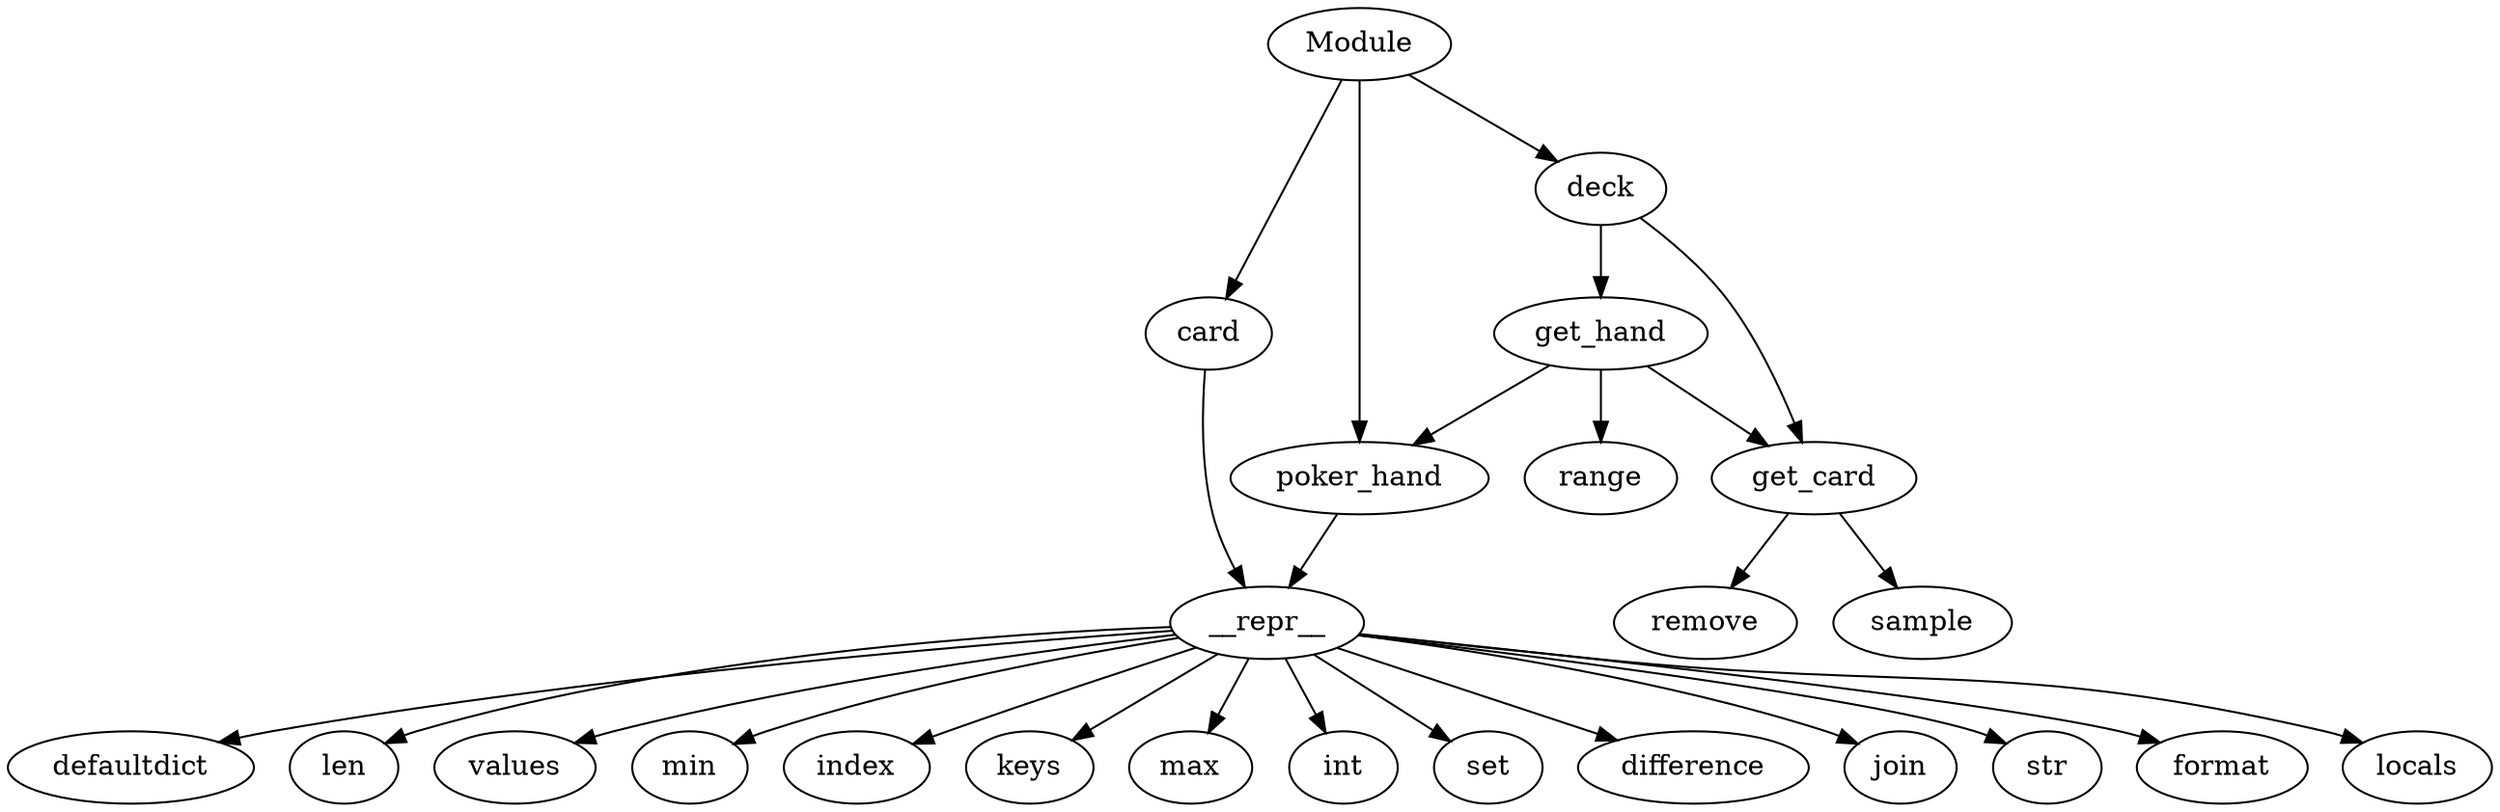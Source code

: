 strict digraph  {
__repr__;
defaultdict;
len;
values;
min;
index;
keys;
max;
int;
set;
difference;
join;
str;
format;
locals;
get_card;
sample;
remove;
get_hand;
poker_hand;
range;
Module;
card;
deck;
__repr__ -> defaultdict;
__repr__ -> len;
__repr__ -> values;
__repr__ -> min;
__repr__ -> index;
__repr__ -> keys;
__repr__ -> max;
__repr__ -> int;
__repr__ -> set;
__repr__ -> difference;
__repr__ -> join;
__repr__ -> str;
__repr__ -> format;
__repr__ -> locals;
get_card -> sample;
get_card -> remove;
get_hand -> poker_hand;
get_hand -> get_card;
get_hand -> range;
poker_hand -> __repr__;
Module -> card;
Module -> poker_hand;
Module -> deck;
card -> __repr__;
deck -> get_card;
deck -> get_hand;
}
